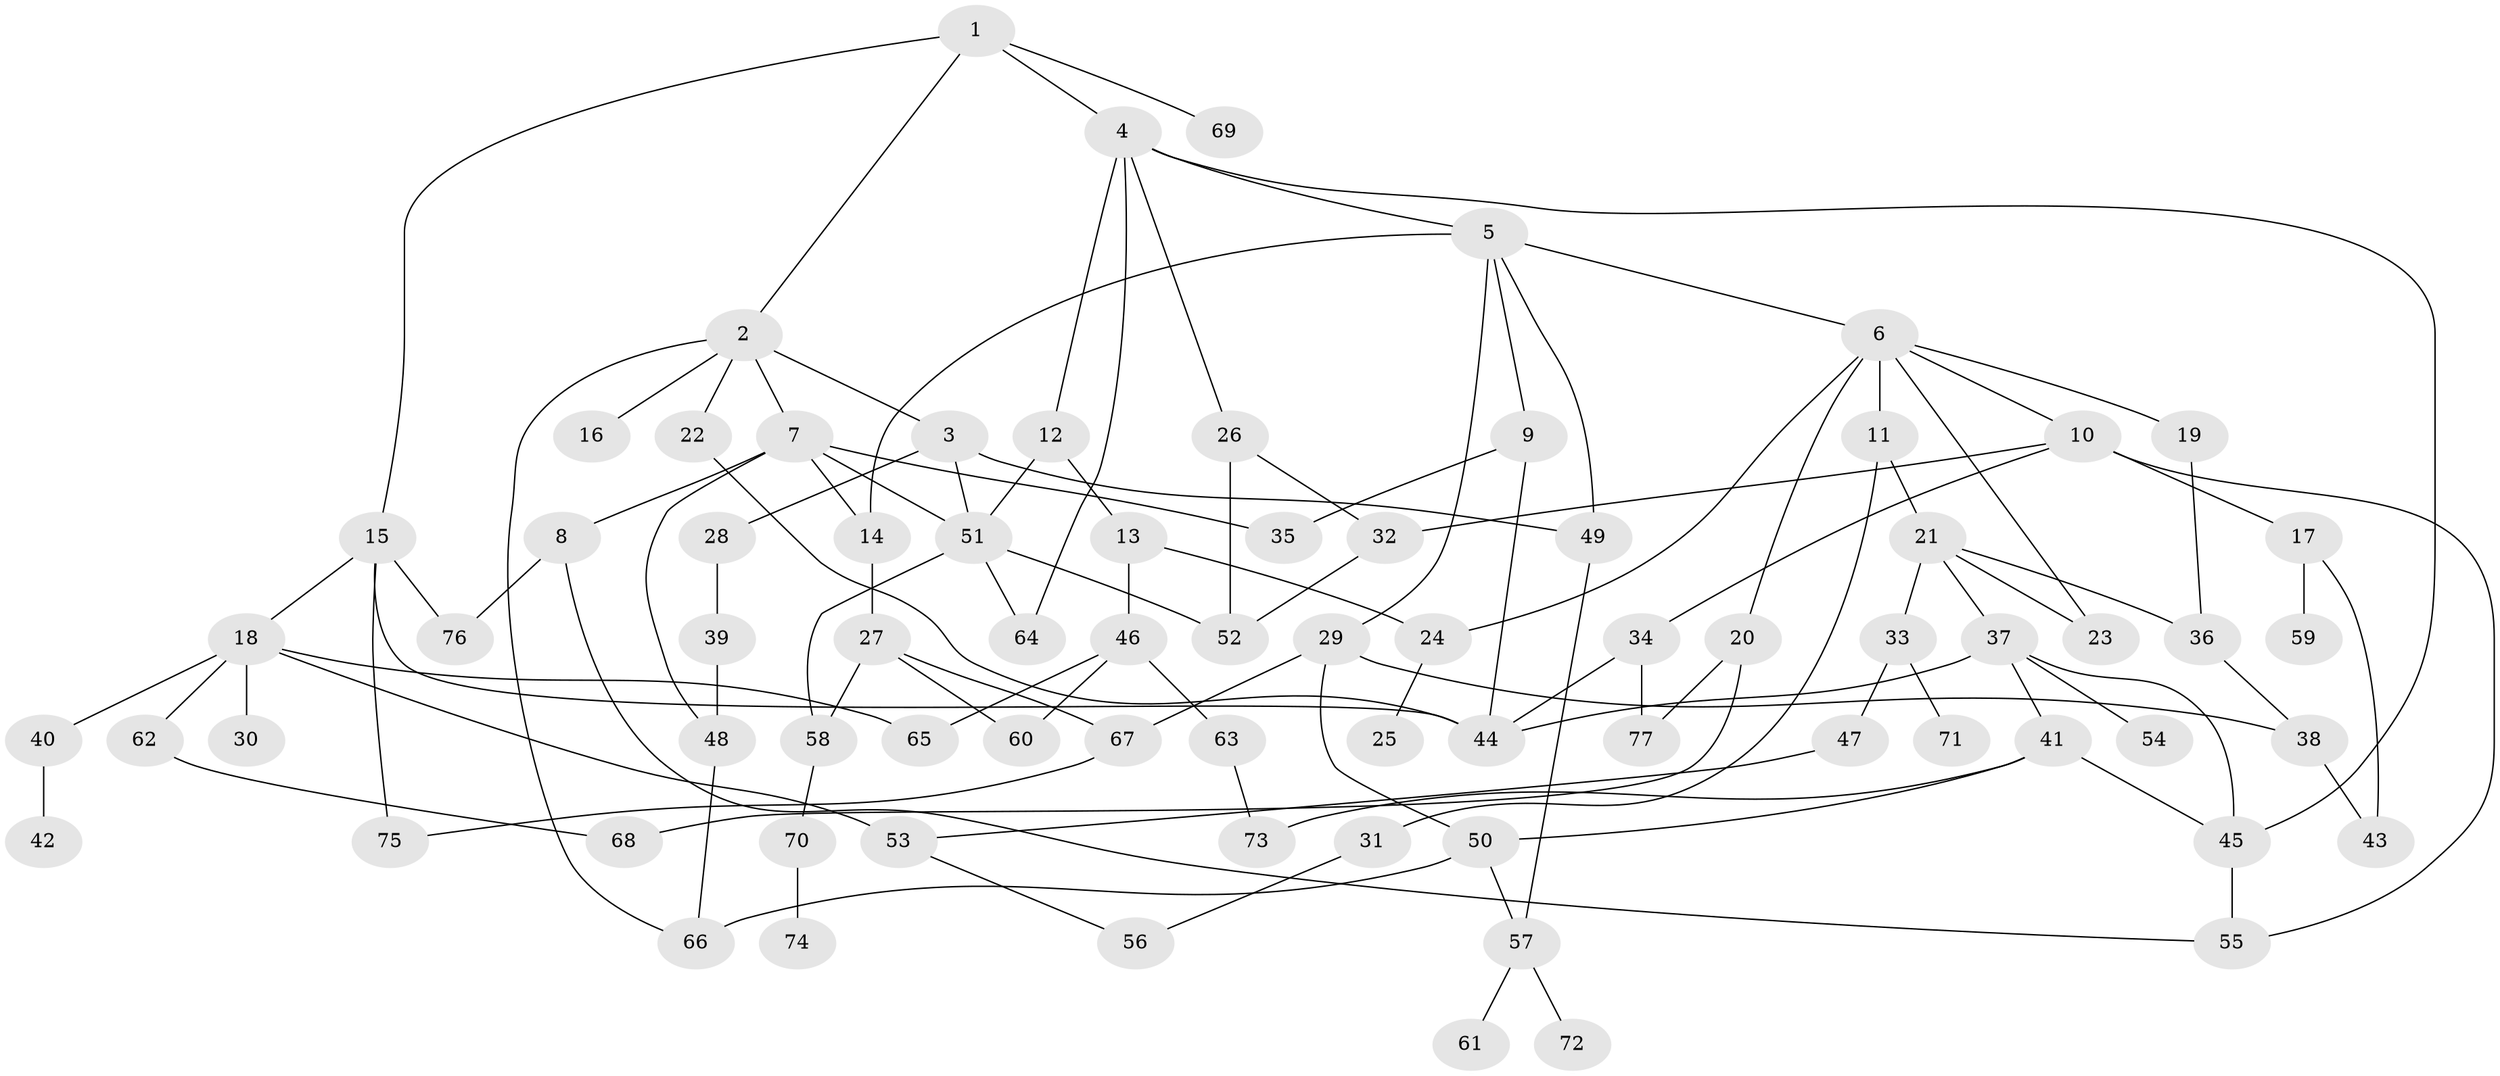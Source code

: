 // Generated by graph-tools (version 1.1) at 2025/01/03/09/25 03:01:02]
// undirected, 77 vertices, 114 edges
graph export_dot {
graph [start="1"]
  node [color=gray90,style=filled];
  1;
  2;
  3;
  4;
  5;
  6;
  7;
  8;
  9;
  10;
  11;
  12;
  13;
  14;
  15;
  16;
  17;
  18;
  19;
  20;
  21;
  22;
  23;
  24;
  25;
  26;
  27;
  28;
  29;
  30;
  31;
  32;
  33;
  34;
  35;
  36;
  37;
  38;
  39;
  40;
  41;
  42;
  43;
  44;
  45;
  46;
  47;
  48;
  49;
  50;
  51;
  52;
  53;
  54;
  55;
  56;
  57;
  58;
  59;
  60;
  61;
  62;
  63;
  64;
  65;
  66;
  67;
  68;
  69;
  70;
  71;
  72;
  73;
  74;
  75;
  76;
  77;
  1 -- 2;
  1 -- 4;
  1 -- 15;
  1 -- 69;
  2 -- 3;
  2 -- 7;
  2 -- 16;
  2 -- 22;
  2 -- 66;
  3 -- 28;
  3 -- 51;
  3 -- 49;
  4 -- 5;
  4 -- 12;
  4 -- 26;
  4 -- 64;
  4 -- 45;
  5 -- 6;
  5 -- 9;
  5 -- 29;
  5 -- 49;
  5 -- 14;
  6 -- 10;
  6 -- 11;
  6 -- 19;
  6 -- 20;
  6 -- 23;
  6 -- 24;
  7 -- 8;
  7 -- 14;
  7 -- 51;
  7 -- 48;
  7 -- 35;
  8 -- 76;
  8 -- 55;
  9 -- 35;
  9 -- 44;
  10 -- 17;
  10 -- 32;
  10 -- 34;
  10 -- 55;
  11 -- 21;
  11 -- 31;
  12 -- 13;
  12 -- 51;
  13 -- 24;
  13 -- 46;
  14 -- 27;
  15 -- 18;
  15 -- 76;
  15 -- 75;
  15 -- 44;
  17 -- 43;
  17 -- 59;
  18 -- 30;
  18 -- 40;
  18 -- 53;
  18 -- 62;
  18 -- 65;
  19 -- 36;
  20 -- 68;
  20 -- 77;
  21 -- 23;
  21 -- 33;
  21 -- 36;
  21 -- 37;
  22 -- 44;
  24 -- 25;
  26 -- 32;
  26 -- 52;
  27 -- 60;
  27 -- 67;
  27 -- 58;
  28 -- 39;
  29 -- 38;
  29 -- 50;
  29 -- 67;
  31 -- 56;
  32 -- 52;
  33 -- 47;
  33 -- 71;
  34 -- 77;
  34 -- 44;
  36 -- 38;
  37 -- 41;
  37 -- 45;
  37 -- 54;
  37 -- 44;
  38 -- 43;
  39 -- 48;
  40 -- 42;
  41 -- 50;
  41 -- 45;
  41 -- 73;
  45 -- 55;
  46 -- 63;
  46 -- 65;
  46 -- 60;
  47 -- 53;
  48 -- 66;
  49 -- 57;
  50 -- 66;
  50 -- 57;
  51 -- 52;
  51 -- 58;
  51 -- 64;
  53 -- 56;
  57 -- 61;
  57 -- 72;
  58 -- 70;
  62 -- 68;
  63 -- 73;
  67 -- 75;
  70 -- 74;
}

